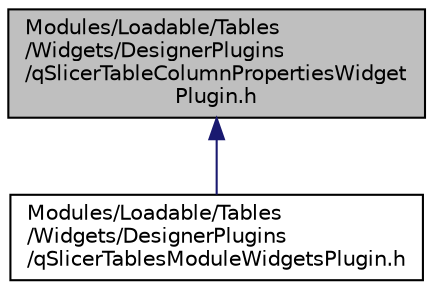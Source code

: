digraph "Modules/Loadable/Tables/Widgets/DesignerPlugins/qSlicerTableColumnPropertiesWidgetPlugin.h"
{
  bgcolor="transparent";
  edge [fontname="Helvetica",fontsize="10",labelfontname="Helvetica",labelfontsize="10"];
  node [fontname="Helvetica",fontsize="10",shape=record];
  Node5 [label="Modules/Loadable/Tables\l/Widgets/DesignerPlugins\l/qSlicerTableColumnPropertiesWidget\lPlugin.h",height=0.2,width=0.4,color="black", fillcolor="grey75", style="filled", fontcolor="black"];
  Node5 -> Node6 [dir="back",color="midnightblue",fontsize="10",style="solid",fontname="Helvetica"];
  Node6 [label="Modules/Loadable/Tables\l/Widgets/DesignerPlugins\l/qSlicerTablesModuleWidgetsPlugin.h",height=0.2,width=0.4,color="black",URL="$Modules_2Loadable_2Tables_2Widgets_2DesignerPlugins_2qSlicerTablesModuleWidgetsPlugin_8h.html"];
}
